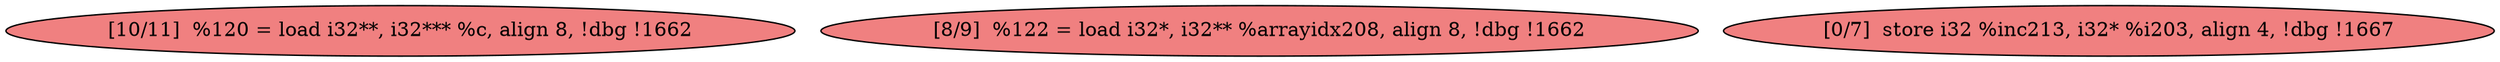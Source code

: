 
digraph G {


node2159 [fillcolor=lightcoral,label="[10/11]  %120 = load i32**, i32*** %c, align 8, !dbg !1662",shape=ellipse,style=filled ]
node2157 [fillcolor=lightcoral,label="[8/9]  %122 = load i32*, i32** %arrayidx208, align 8, !dbg !1662",shape=ellipse,style=filled ]
node2158 [fillcolor=lightcoral,label="[0/7]  store i32 %inc213, i32* %i203, align 4, !dbg !1667",shape=ellipse,style=filled ]



}
